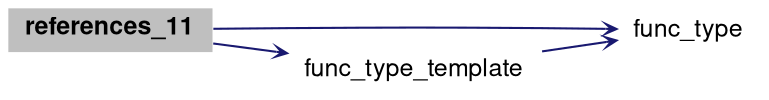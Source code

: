 digraph "references_11"
{
 // LATEX_PDF_SIZE
  bgcolor="transparent";
  edge [fontname="Helvetica,Arial,sans-serif",fontsize=15,labelfontsize=15 arrowhead=open arrowtail=open arrowsize=0.5];
  node [fontname="Helvetica,Arial,sans-serif",fontsize=15,fontsize=12 shape=plaintext];
  rankdir="LR";
  Node1 [label=<<b>references_11</b>>,height=0.2,width=0.4,color="black", fillcolor="grey75", style="filled", fontcolor="black",tooltip=" "];
  Node1 -> Node2 [color="midnightblue",style="solid"];
  Node2 [label="func_type",height=0.2,width=0.4,color="black",URL="$group__lang11.html#ga9592a69bceb833f1011e70b1fee4ef14",tooltip=" "];
  Node1 -> Node3 [color="midnightblue",style="solid"];
  Node3 [label="func_type_template",height=0.2,width=0.4,color="black",URL="$group__lang11.html#gaf2ee1e4cdb9cc5f58628700ccf7a8fd8",tooltip="Forwarding reference"];
  Node3 -> Node2 [color="midnightblue",style="solid"];
}

